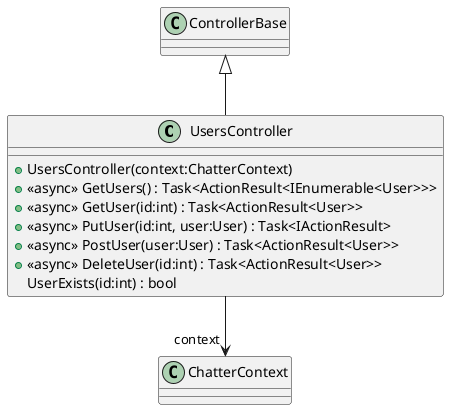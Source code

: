 @startuml
class UsersController {
    + UsersController(context:ChatterContext)
    + <<async>> GetUsers() : Task<ActionResult<IEnumerable<User>>>
    + <<async>> GetUser(id:int) : Task<ActionResult<User>>
    + <<async>> PutUser(id:int, user:User) : Task<IActionResult>
    + <<async>> PostUser(user:User) : Task<ActionResult<User>>
    + <<async>> DeleteUser(id:int) : Task<ActionResult<User>>
    UserExists(id:int) : bool
}
ControllerBase <|-- UsersController
UsersController --> "context" ChatterContext
@enduml
